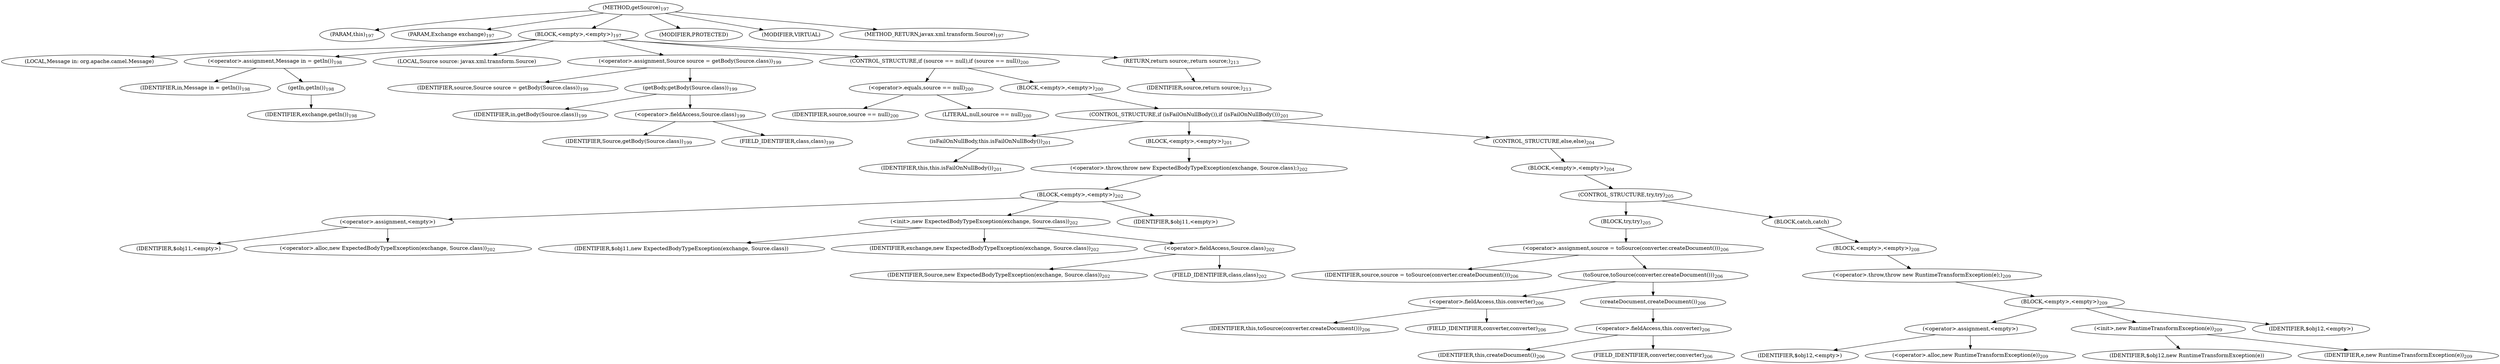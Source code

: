 digraph "getSource" {  
"460" [label = <(METHOD,getSource)<SUB>197</SUB>> ]
"33" [label = <(PARAM,this)<SUB>197</SUB>> ]
"461" [label = <(PARAM,Exchange exchange)<SUB>197</SUB>> ]
"462" [label = <(BLOCK,&lt;empty&gt;,&lt;empty&gt;)<SUB>197</SUB>> ]
"463" [label = <(LOCAL,Message in: org.apache.camel.Message)> ]
"464" [label = <(&lt;operator&gt;.assignment,Message in = getIn())<SUB>198</SUB>> ]
"465" [label = <(IDENTIFIER,in,Message in = getIn())<SUB>198</SUB>> ]
"466" [label = <(getIn,getIn())<SUB>198</SUB>> ]
"467" [label = <(IDENTIFIER,exchange,getIn())<SUB>198</SUB>> ]
"468" [label = <(LOCAL,Source source: javax.xml.transform.Source)> ]
"469" [label = <(&lt;operator&gt;.assignment,Source source = getBody(Source.class))<SUB>199</SUB>> ]
"470" [label = <(IDENTIFIER,source,Source source = getBody(Source.class))<SUB>199</SUB>> ]
"471" [label = <(getBody,getBody(Source.class))<SUB>199</SUB>> ]
"472" [label = <(IDENTIFIER,in,getBody(Source.class))<SUB>199</SUB>> ]
"473" [label = <(&lt;operator&gt;.fieldAccess,Source.class)<SUB>199</SUB>> ]
"474" [label = <(IDENTIFIER,Source,getBody(Source.class))<SUB>199</SUB>> ]
"475" [label = <(FIELD_IDENTIFIER,class,class)<SUB>199</SUB>> ]
"476" [label = <(CONTROL_STRUCTURE,if (source == null),if (source == null))<SUB>200</SUB>> ]
"477" [label = <(&lt;operator&gt;.equals,source == null)<SUB>200</SUB>> ]
"478" [label = <(IDENTIFIER,source,source == null)<SUB>200</SUB>> ]
"479" [label = <(LITERAL,null,source == null)<SUB>200</SUB>> ]
"480" [label = <(BLOCK,&lt;empty&gt;,&lt;empty&gt;)<SUB>200</SUB>> ]
"481" [label = <(CONTROL_STRUCTURE,if (isFailOnNullBody()),if (isFailOnNullBody()))<SUB>201</SUB>> ]
"482" [label = <(isFailOnNullBody,this.isFailOnNullBody())<SUB>201</SUB>> ]
"32" [label = <(IDENTIFIER,this,this.isFailOnNullBody())<SUB>201</SUB>> ]
"483" [label = <(BLOCK,&lt;empty&gt;,&lt;empty&gt;)<SUB>201</SUB>> ]
"484" [label = <(&lt;operator&gt;.throw,throw new ExpectedBodyTypeException(exchange, Source.class);)<SUB>202</SUB>> ]
"485" [label = <(BLOCK,&lt;empty&gt;,&lt;empty&gt;)<SUB>202</SUB>> ]
"486" [label = <(&lt;operator&gt;.assignment,&lt;empty&gt;)> ]
"487" [label = <(IDENTIFIER,$obj11,&lt;empty&gt;)> ]
"488" [label = <(&lt;operator&gt;.alloc,new ExpectedBodyTypeException(exchange, Source.class))<SUB>202</SUB>> ]
"489" [label = <(&lt;init&gt;,new ExpectedBodyTypeException(exchange, Source.class))<SUB>202</SUB>> ]
"490" [label = <(IDENTIFIER,$obj11,new ExpectedBodyTypeException(exchange, Source.class))> ]
"491" [label = <(IDENTIFIER,exchange,new ExpectedBodyTypeException(exchange, Source.class))<SUB>202</SUB>> ]
"492" [label = <(&lt;operator&gt;.fieldAccess,Source.class)<SUB>202</SUB>> ]
"493" [label = <(IDENTIFIER,Source,new ExpectedBodyTypeException(exchange, Source.class))<SUB>202</SUB>> ]
"494" [label = <(FIELD_IDENTIFIER,class,class)<SUB>202</SUB>> ]
"495" [label = <(IDENTIFIER,$obj11,&lt;empty&gt;)> ]
"496" [label = <(CONTROL_STRUCTURE,else,else)<SUB>204</SUB>> ]
"497" [label = <(BLOCK,&lt;empty&gt;,&lt;empty&gt;)<SUB>204</SUB>> ]
"498" [label = <(CONTROL_STRUCTURE,try,try)<SUB>205</SUB>> ]
"499" [label = <(BLOCK,try,try)<SUB>205</SUB>> ]
"500" [label = <(&lt;operator&gt;.assignment,source = toSource(converter.createDocument()))<SUB>206</SUB>> ]
"501" [label = <(IDENTIFIER,source,source = toSource(converter.createDocument()))<SUB>206</SUB>> ]
"502" [label = <(toSource,toSource(converter.createDocument()))<SUB>206</SUB>> ]
"503" [label = <(&lt;operator&gt;.fieldAccess,this.converter)<SUB>206</SUB>> ]
"504" [label = <(IDENTIFIER,this,toSource(converter.createDocument()))<SUB>206</SUB>> ]
"505" [label = <(FIELD_IDENTIFIER,converter,converter)<SUB>206</SUB>> ]
"506" [label = <(createDocument,createDocument())<SUB>206</SUB>> ]
"507" [label = <(&lt;operator&gt;.fieldAccess,this.converter)<SUB>206</SUB>> ]
"508" [label = <(IDENTIFIER,this,createDocument())<SUB>206</SUB>> ]
"509" [label = <(FIELD_IDENTIFIER,converter,converter)<SUB>206</SUB>> ]
"510" [label = <(BLOCK,catch,catch)> ]
"511" [label = <(BLOCK,&lt;empty&gt;,&lt;empty&gt;)<SUB>208</SUB>> ]
"512" [label = <(&lt;operator&gt;.throw,throw new RuntimeTransformException(e);)<SUB>209</SUB>> ]
"513" [label = <(BLOCK,&lt;empty&gt;,&lt;empty&gt;)<SUB>209</SUB>> ]
"514" [label = <(&lt;operator&gt;.assignment,&lt;empty&gt;)> ]
"515" [label = <(IDENTIFIER,$obj12,&lt;empty&gt;)> ]
"516" [label = <(&lt;operator&gt;.alloc,new RuntimeTransformException(e))<SUB>209</SUB>> ]
"517" [label = <(&lt;init&gt;,new RuntimeTransformException(e))<SUB>209</SUB>> ]
"518" [label = <(IDENTIFIER,$obj12,new RuntimeTransformException(e))> ]
"519" [label = <(IDENTIFIER,e,new RuntimeTransformException(e))<SUB>209</SUB>> ]
"520" [label = <(IDENTIFIER,$obj12,&lt;empty&gt;)> ]
"521" [label = <(RETURN,return source;,return source;)<SUB>213</SUB>> ]
"522" [label = <(IDENTIFIER,source,return source;)<SUB>213</SUB>> ]
"523" [label = <(MODIFIER,PROTECTED)> ]
"524" [label = <(MODIFIER,VIRTUAL)> ]
"525" [label = <(METHOD_RETURN,javax.xml.transform.Source)<SUB>197</SUB>> ]
  "460" -> "33" 
  "460" -> "461" 
  "460" -> "462" 
  "460" -> "523" 
  "460" -> "524" 
  "460" -> "525" 
  "462" -> "463" 
  "462" -> "464" 
  "462" -> "468" 
  "462" -> "469" 
  "462" -> "476" 
  "462" -> "521" 
  "464" -> "465" 
  "464" -> "466" 
  "466" -> "467" 
  "469" -> "470" 
  "469" -> "471" 
  "471" -> "472" 
  "471" -> "473" 
  "473" -> "474" 
  "473" -> "475" 
  "476" -> "477" 
  "476" -> "480" 
  "477" -> "478" 
  "477" -> "479" 
  "480" -> "481" 
  "481" -> "482" 
  "481" -> "483" 
  "481" -> "496" 
  "482" -> "32" 
  "483" -> "484" 
  "484" -> "485" 
  "485" -> "486" 
  "485" -> "489" 
  "485" -> "495" 
  "486" -> "487" 
  "486" -> "488" 
  "489" -> "490" 
  "489" -> "491" 
  "489" -> "492" 
  "492" -> "493" 
  "492" -> "494" 
  "496" -> "497" 
  "497" -> "498" 
  "498" -> "499" 
  "498" -> "510" 
  "499" -> "500" 
  "500" -> "501" 
  "500" -> "502" 
  "502" -> "503" 
  "502" -> "506" 
  "503" -> "504" 
  "503" -> "505" 
  "506" -> "507" 
  "507" -> "508" 
  "507" -> "509" 
  "510" -> "511" 
  "511" -> "512" 
  "512" -> "513" 
  "513" -> "514" 
  "513" -> "517" 
  "513" -> "520" 
  "514" -> "515" 
  "514" -> "516" 
  "517" -> "518" 
  "517" -> "519" 
  "521" -> "522" 
}
